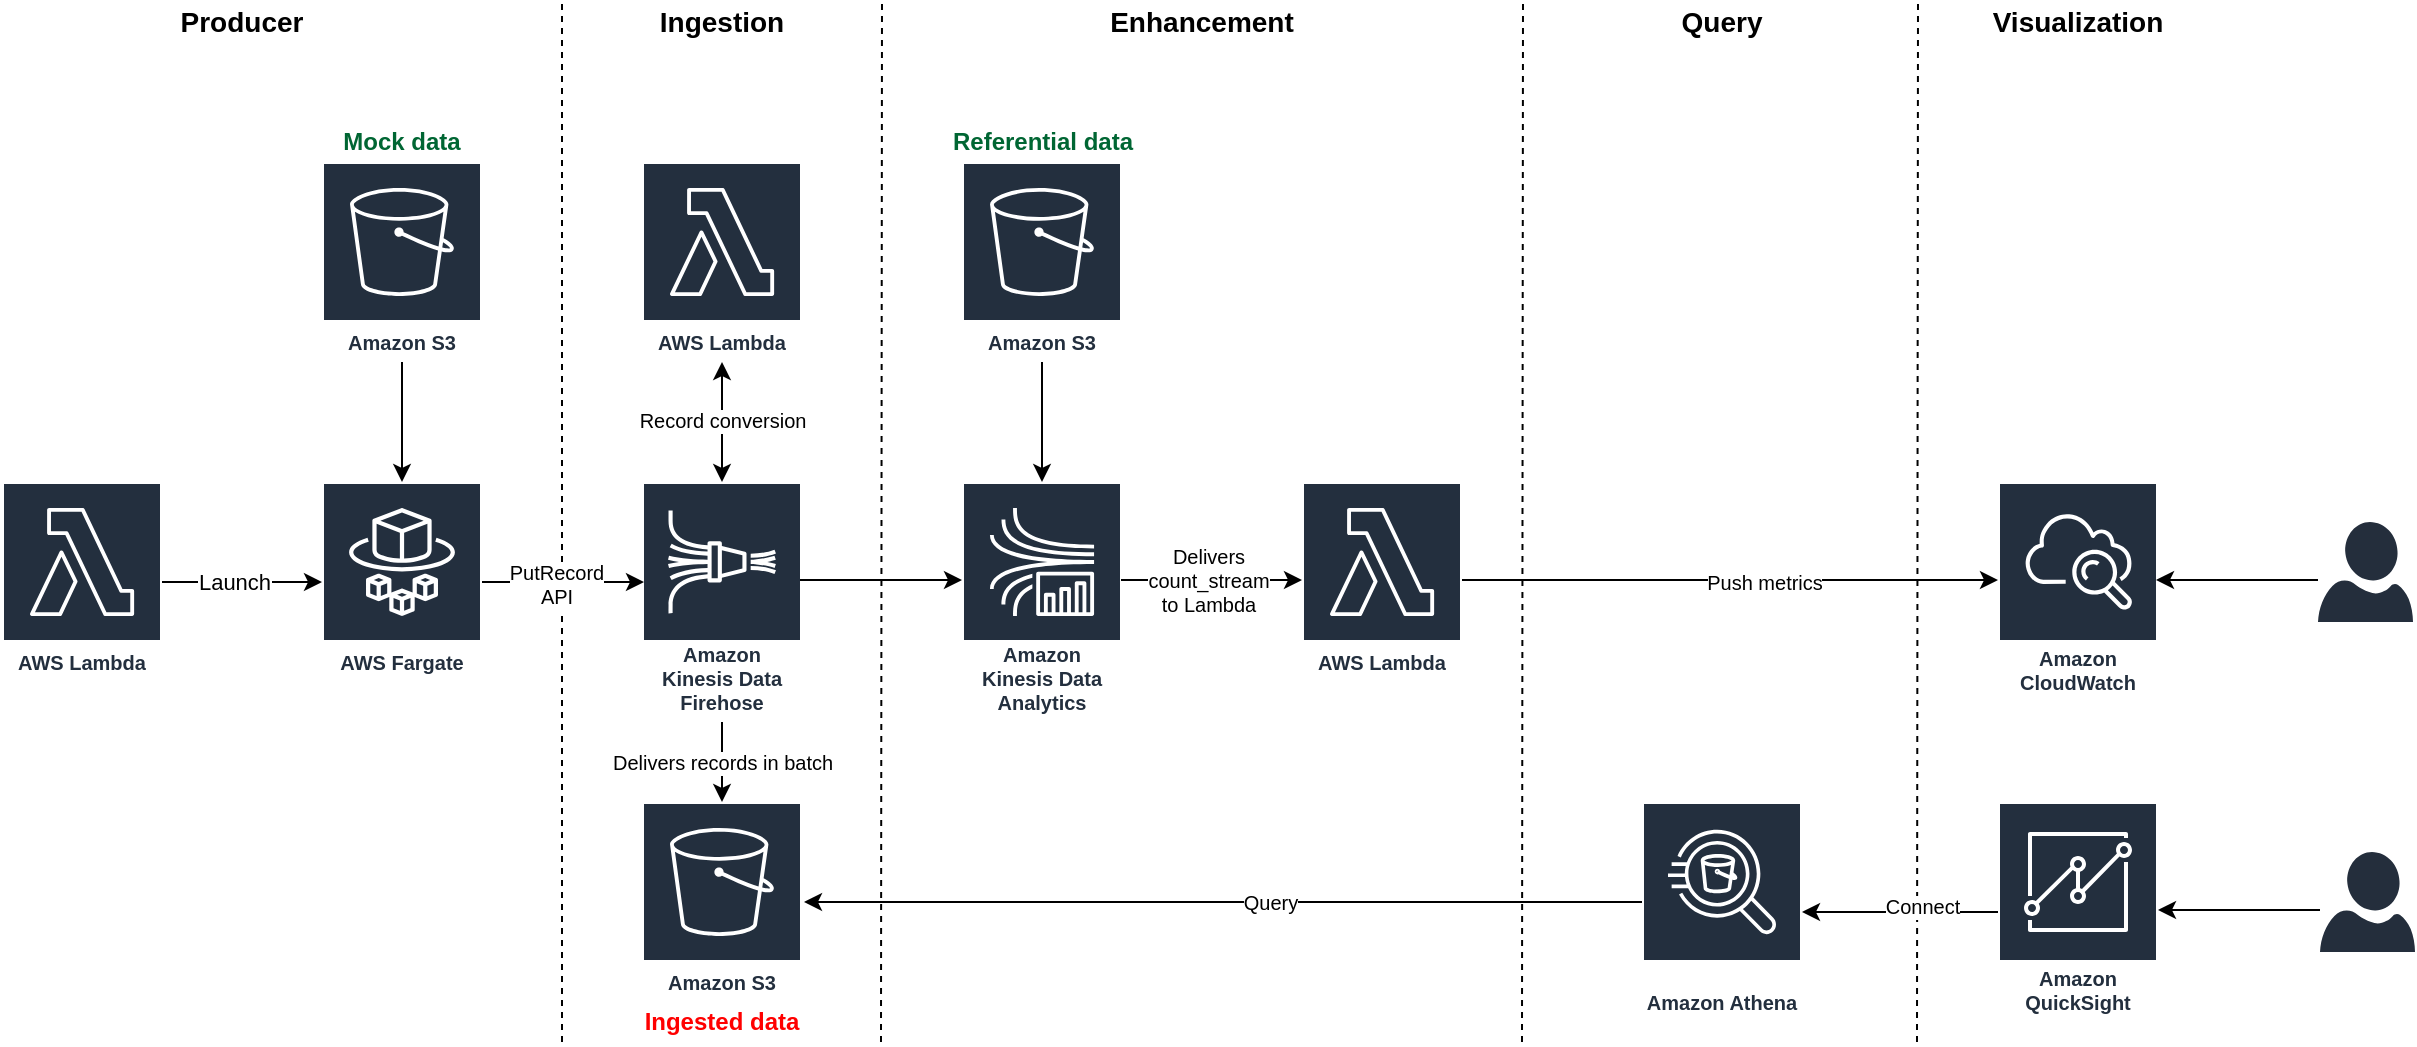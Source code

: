 <mxfile version="13.0.9">
    <diagram id="6sVTqIIMmBvJBbsJBnvj" name="Page-1">
        <mxGraphModel dx="728" dy="546" grid="1" gridSize="10" guides="1" tooltips="1" connect="1" arrows="1" fold="1" page="1" pageScale="1" pageWidth="1654" pageHeight="1169" math="0" shadow="0">
            <root>
                <mxCell id="0"/>
                <mxCell id="1" parent="0"/>
                <mxCell id="jJt-y8aa8q2C6usr_bJB-1" value="Amazon S3" style="outlineConnect=0;fontColor=#232F3E;gradientColor=none;strokeColor=#ffffff;fillColor=#232F3E;dashed=0;verticalLabelPosition=middle;verticalAlign=bottom;align=center;html=1;whiteSpace=wrap;fontSize=10;fontStyle=1;spacing=3;shape=mxgraph.aws4.productIcon;prIcon=mxgraph.aws4.s3;" parent="1" vertex="1">
                    <mxGeometry x="180" y="110" width="80" height="100" as="geometry"/>
                </mxCell>
                <mxCell id="jJt-y8aa8q2C6usr_bJB-2" value="AWS Fargate" style="outlineConnect=0;fontColor=#232F3E;gradientColor=none;strokeColor=#ffffff;fillColor=#232F3E;dashed=0;verticalLabelPosition=middle;verticalAlign=bottom;align=center;html=1;whiteSpace=wrap;fontSize=10;fontStyle=1;spacing=3;shape=mxgraph.aws4.productIcon;prIcon=mxgraph.aws4.fargate;" parent="1" vertex="1">
                    <mxGeometry x="180" y="270" width="80" height="100" as="geometry"/>
                </mxCell>
                <mxCell id="jJt-y8aa8q2C6usr_bJB-3" value="AWS Lambda" style="outlineConnect=0;fontColor=#232F3E;gradientColor=none;strokeColor=#ffffff;fillColor=#232F3E;dashed=0;verticalLabelPosition=middle;verticalAlign=bottom;align=center;html=1;whiteSpace=wrap;fontSize=10;fontStyle=1;spacing=3;shape=mxgraph.aws4.productIcon;prIcon=mxgraph.aws4.lambda;" parent="1" vertex="1">
                    <mxGeometry x="20" y="270" width="80" height="100" as="geometry"/>
                </mxCell>
                <mxCell id="jJt-y8aa8q2C6usr_bJB-4" value="Amazon Kinesis Data Firehose" style="outlineConnect=0;fontColor=#232F3E;gradientColor=none;strokeColor=#ffffff;fillColor=#232F3E;dashed=0;verticalLabelPosition=middle;verticalAlign=bottom;align=center;html=1;whiteSpace=wrap;fontSize=10;fontStyle=1;spacing=3;shape=mxgraph.aws4.productIcon;prIcon=mxgraph.aws4.kinesis_data_firehose;" parent="1" vertex="1">
                    <mxGeometry x="340" y="270" width="80" height="120" as="geometry"/>
                </mxCell>
                <mxCell id="jJt-y8aa8q2C6usr_bJB-5" value="Amazon Kinesis Data Analytics" style="outlineConnect=0;fontColor=#232F3E;gradientColor=none;strokeColor=#ffffff;fillColor=#232F3E;dashed=0;verticalLabelPosition=middle;verticalAlign=bottom;align=center;html=1;whiteSpace=wrap;fontSize=10;fontStyle=1;spacing=3;shape=mxgraph.aws4.productIcon;prIcon=mxgraph.aws4.kinesis_data_analytics;" parent="1" vertex="1">
                    <mxGeometry x="500" y="270" width="80" height="120" as="geometry"/>
                </mxCell>
                <mxCell id="jJt-y8aa8q2C6usr_bJB-6" value="Amazon S3" style="outlineConnect=0;fontColor=#232F3E;gradientColor=none;strokeColor=#ffffff;fillColor=#232F3E;dashed=0;verticalLabelPosition=middle;verticalAlign=bottom;align=center;html=1;whiteSpace=wrap;fontSize=10;fontStyle=1;spacing=3;shape=mxgraph.aws4.productIcon;prIcon=mxgraph.aws4.s3;" parent="1" vertex="1">
                    <mxGeometry x="340" y="430" width="80" height="100" as="geometry"/>
                </mxCell>
                <mxCell id="jJt-y8aa8q2C6usr_bJB-7" value="Amazon S3" style="outlineConnect=0;fontColor=#232F3E;gradientColor=none;strokeColor=#ffffff;fillColor=#232F3E;dashed=0;verticalLabelPosition=middle;verticalAlign=bottom;align=center;html=1;whiteSpace=wrap;fontSize=10;fontStyle=1;spacing=3;shape=mxgraph.aws4.productIcon;prIcon=mxgraph.aws4.s3;" parent="1" vertex="1">
                    <mxGeometry x="500" y="110" width="80" height="100" as="geometry"/>
                </mxCell>
                <mxCell id="7" value="" style="edgeStyle=orthogonalEdgeStyle;rounded=0;orthogonalLoop=1;jettySize=auto;html=1;startArrow=classic;startFill=1;" edge="1" parent="1" source="jJt-y8aa8q2C6usr_bJB-8" target="jJt-y8aa8q2C6usr_bJB-4">
                    <mxGeometry relative="1" as="geometry"/>
                </mxCell>
                <mxCell id="8" value="Record conversion" style="edgeLabel;html=1;align=center;verticalAlign=middle;resizable=0;points=[];fontSize=10;labelBackgroundColor=#FFFFFF;fontColor=#000000;" vertex="1" connectable="0" parent="7">
                    <mxGeometry x="-0.033" relative="1" as="geometry">
                        <mxPoint as="offset"/>
                    </mxGeometry>
                </mxCell>
                <mxCell id="jJt-y8aa8q2C6usr_bJB-8" value="AWS Lambda" style="outlineConnect=0;fontColor=#232F3E;gradientColor=none;strokeColor=#ffffff;fillColor=#232F3E;dashed=0;verticalLabelPosition=middle;verticalAlign=bottom;align=center;html=1;whiteSpace=wrap;fontSize=10;fontStyle=1;spacing=3;shape=mxgraph.aws4.productIcon;prIcon=mxgraph.aws4.lambda;" parent="1" vertex="1">
                    <mxGeometry x="340" y="110" width="80" height="100" as="geometry"/>
                </mxCell>
                <mxCell id="jJt-y8aa8q2C6usr_bJB-9" value="Amazon CloudWatch" style="outlineConnect=0;fontColor=#232F3E;gradientColor=none;strokeColor=#ffffff;fillColor=#232F3E;dashed=0;verticalLabelPosition=middle;verticalAlign=bottom;align=center;html=1;whiteSpace=wrap;fontSize=10;fontStyle=1;spacing=3;shape=mxgraph.aws4.productIcon;prIcon=mxgraph.aws4.cloudwatch;" parent="1" vertex="1">
                    <mxGeometry x="1018" y="270" width="80" height="110" as="geometry"/>
                </mxCell>
                <mxCell id="jJt-y8aa8q2C6usr_bJB-10" value="Amazon QuickSight" style="outlineConnect=0;fontColor=#232F3E;gradientColor=none;strokeColor=#ffffff;fillColor=#232F3E;dashed=0;verticalLabelPosition=middle;verticalAlign=bottom;align=center;html=1;whiteSpace=wrap;fontSize=10;fontStyle=1;spacing=3;shape=mxgraph.aws4.productIcon;prIcon=mxgraph.aws4.quicksight;" parent="1" vertex="1">
                    <mxGeometry x="1018" y="430" width="80" height="110" as="geometry"/>
                </mxCell>
                <mxCell id="jJt-y8aa8q2C6usr_bJB-11" value="" style="endArrow=none;dashed=1;html=1;" parent="1" edge="1">
                    <mxGeometry width="50" height="50" relative="1" as="geometry">
                        <mxPoint x="300" y="550" as="sourcePoint"/>
                        <mxPoint x="300" y="30" as="targetPoint"/>
                    </mxGeometry>
                </mxCell>
                <mxCell id="jJt-y8aa8q2C6usr_bJB-12" value="" style="endArrow=none;dashed=1;html=1;" parent="1" edge="1">
                    <mxGeometry width="50" height="50" relative="1" as="geometry">
                        <mxPoint x="459.5" y="550" as="sourcePoint"/>
                        <mxPoint x="460" y="30" as="targetPoint"/>
                    </mxGeometry>
                </mxCell>
                <mxCell id="jJt-y8aa8q2C6usr_bJB-13" value="" style="endArrow=none;dashed=1;html=1;" parent="1" edge="1">
                    <mxGeometry width="50" height="50" relative="1" as="geometry">
                        <mxPoint x="977.5" y="550" as="sourcePoint"/>
                        <mxPoint x="978" y="30" as="targetPoint"/>
                    </mxGeometry>
                </mxCell>
                <mxCell id="jJt-y8aa8q2C6usr_bJB-14" value="Producer" style="text;html=1;strokeColor=none;fillColor=none;align=center;verticalAlign=middle;whiteSpace=wrap;rounded=0;fontSize=14;fontStyle=1" parent="1" vertex="1">
                    <mxGeometry x="120" y="30" width="40" height="20" as="geometry"/>
                </mxCell>
                <mxCell id="jJt-y8aa8q2C6usr_bJB-15" value="Ingestion" style="text;html=1;strokeColor=none;fillColor=none;align=center;verticalAlign=middle;whiteSpace=wrap;rounded=0;fontSize=14;fontStyle=1" parent="1" vertex="1">
                    <mxGeometry x="360" y="30" width="40" height="20" as="geometry"/>
                </mxCell>
                <mxCell id="jJt-y8aa8q2C6usr_bJB-16" value="Enhancement" style="text;html=1;strokeColor=none;fillColor=none;align=center;verticalAlign=middle;whiteSpace=wrap;rounded=0;fontSize=14;fontStyle=1" parent="1" vertex="1">
                    <mxGeometry x="600" y="30" width="40" height="20" as="geometry"/>
                </mxCell>
                <mxCell id="jJt-y8aa8q2C6usr_bJB-17" value="Visualization" style="text;html=1;strokeColor=none;fillColor=none;align=center;verticalAlign=middle;whiteSpace=wrap;rounded=0;fontSize=14;fontStyle=1" parent="1" vertex="1">
                    <mxGeometry x="1038" y="30" width="40" height="20" as="geometry"/>
                </mxCell>
                <mxCell id="jJt-y8aa8q2C6usr_bJB-18" value="" style="endArrow=classic;html=1;" parent="1" source="jJt-y8aa8q2C6usr_bJB-3" target="jJt-y8aa8q2C6usr_bJB-2" edge="1">
                    <mxGeometry width="50" height="50" relative="1" as="geometry">
                        <mxPoint x="20" y="620" as="sourcePoint"/>
                        <mxPoint x="70" y="570" as="targetPoint"/>
                    </mxGeometry>
                </mxCell>
                <mxCell id="9" value="Launch" style="edgeLabel;html=1;align=center;verticalAlign=middle;resizable=0;points=[];" vertex="1" connectable="0" parent="jJt-y8aa8q2C6usr_bJB-18">
                    <mxGeometry x="-0.1" y="-4" relative="1" as="geometry">
                        <mxPoint y="-4" as="offset"/>
                    </mxGeometry>
                </mxCell>
                <mxCell id="jJt-y8aa8q2C6usr_bJB-19" value="" style="endArrow=classic;html=1;" parent="1" source="jJt-y8aa8q2C6usr_bJB-2" edge="1">
                    <mxGeometry width="50" height="50" relative="1" as="geometry">
                        <mxPoint x="110" y="330" as="sourcePoint"/>
                        <mxPoint x="341" y="320" as="targetPoint"/>
                    </mxGeometry>
                </mxCell>
                <mxCell id="jJt-y8aa8q2C6usr_bJB-39" value="&lt;font style=&quot;font-size: 10px;&quot;&gt;PutRecord&lt;br style=&quot;font-size: 10px;&quot;&gt;API&lt;br style=&quot;font-size: 10px;&quot;&gt;&lt;/font&gt;" style="text;html=1;resizable=0;points=[];align=center;verticalAlign=middle;labelBackgroundColor=#FFFFFF;fontColor=#000000;fontSize=10;" parent="jJt-y8aa8q2C6usr_bJB-19" vertex="1" connectable="0">
                    <mxGeometry x="-0.086" y="-1" relative="1" as="geometry">
                        <mxPoint as="offset"/>
                    </mxGeometry>
                </mxCell>
                <mxCell id="jJt-y8aa8q2C6usr_bJB-20" value="" style="endArrow=classic;html=1;" parent="1" edge="1">
                    <mxGeometry width="50" height="50" relative="1" as="geometry">
                        <mxPoint x="419" y="319" as="sourcePoint"/>
                        <mxPoint x="500" y="319" as="targetPoint"/>
                    </mxGeometry>
                </mxCell>
                <mxCell id="jJt-y8aa8q2C6usr_bJB-21" value="" style="endArrow=classic;html=1;" parent="1" edge="1">
                    <mxGeometry width="50" height="50" relative="1" as="geometry">
                        <mxPoint x="579.5" y="319" as="sourcePoint"/>
                        <mxPoint x="670" y="319" as="targetPoint"/>
                    </mxGeometry>
                </mxCell>
                <mxCell id="jJt-y8aa8q2C6usr_bJB-40" value="&lt;font color=&quot;#000000&quot; style=&quot;font-size: 10px;&quot;&gt;Delivers&lt;br style=&quot;font-size: 10px;&quot;&gt;count_stream&lt;br style=&quot;font-size: 10px;&quot;&gt;to Lambda&lt;br style=&quot;font-size: 10px;&quot;&gt;&lt;/font&gt;" style="text;html=1;resizable=0;points=[];align=center;verticalAlign=middle;labelBackgroundColor=#ffffff;fontColor=#ff0000;fontSize=10;" parent="jJt-y8aa8q2C6usr_bJB-21" vertex="1" connectable="0">
                    <mxGeometry x="-0.074" relative="1" as="geometry">
                        <mxPoint x="1" as="offset"/>
                    </mxGeometry>
                </mxCell>
                <mxCell id="jJt-y8aa8q2C6usr_bJB-22" value="" style="endArrow=classic;html=1;" parent="1" edge="1">
                    <mxGeometry width="50" height="50" relative="1" as="geometry">
                        <mxPoint x="749" y="319" as="sourcePoint"/>
                        <mxPoint x="1018" y="319" as="targetPoint"/>
                    </mxGeometry>
                </mxCell>
                <mxCell id="jJt-y8aa8q2C6usr_bJB-41" value="&lt;font color=&quot;#000000&quot;&gt;Push metrics&lt;br&gt;&lt;/font&gt;" style="text;html=1;resizable=0;points=[];align=center;verticalAlign=middle;labelBackgroundColor=#ffffff;fontSize=10;fontColor=#ff0000;" parent="jJt-y8aa8q2C6usr_bJB-22" vertex="1" connectable="0">
                    <mxGeometry x="-0.185" y="2" relative="1" as="geometry">
                        <mxPoint x="42" y="3" as="offset"/>
                    </mxGeometry>
                </mxCell>
                <mxCell id="jJt-y8aa8q2C6usr_bJB-23" value="" style="endArrow=classic;html=1;" parent="1" source="jJt-y8aa8q2C6usr_bJB-7" target="jJt-y8aa8q2C6usr_bJB-5" edge="1">
                    <mxGeometry width="50" height="50" relative="1" as="geometry">
                        <mxPoint x="589.5" y="329" as="sourcePoint"/>
                        <mxPoint x="670.5" y="329" as="targetPoint"/>
                    </mxGeometry>
                </mxCell>
                <mxCell id="jJt-y8aa8q2C6usr_bJB-24" value="" style="endArrow=classic;html=1;" parent="1" source="jJt-y8aa8q2C6usr_bJB-4" target="jJt-y8aa8q2C6usr_bJB-6" edge="1">
                    <mxGeometry width="50" height="50" relative="1" as="geometry">
                        <mxPoint x="550" y="280" as="sourcePoint"/>
                        <mxPoint x="550" y="220" as="targetPoint"/>
                    </mxGeometry>
                </mxCell>
                <mxCell id="jJt-y8aa8q2C6usr_bJB-37" value="&lt;font style=&quot;font-size: 10px;&quot;&gt;Delivers records in batch&lt;/font&gt;" style="text;html=1;resizable=0;points=[];align=center;verticalAlign=middle;labelBackgroundColor=#FFFFFF;fontColor=#000000;fontSize=10;" parent="jJt-y8aa8q2C6usr_bJB-24" vertex="1" connectable="0">
                    <mxGeometry y="4" relative="1" as="geometry">
                        <mxPoint x="-4" as="offset"/>
                    </mxGeometry>
                </mxCell>
                <mxCell id="jJt-y8aa8q2C6usr_bJB-25" value="" style="endArrow=classic;html=1;" parent="1" source="jJt-y8aa8q2C6usr_bJB-1" target="jJt-y8aa8q2C6usr_bJB-2" edge="1">
                    <mxGeometry width="50" height="50" relative="1" as="geometry">
                        <mxPoint x="560" y="230" as="sourcePoint"/>
                        <mxPoint x="560" y="290" as="targetPoint"/>
                    </mxGeometry>
                </mxCell>
                <mxCell id="jJt-y8aa8q2C6usr_bJB-26" value="" style="endArrow=classic;html=1;" parent="1" target="5" edge="1" source="jJt-y8aa8q2C6usr_bJB-10">
                    <mxGeometry width="50" height="50" relative="1" as="geometry">
                        <mxPoint x="822" y="480" as="sourcePoint"/>
                        <mxPoint x="1040" y="489" as="targetPoint"/>
                    </mxGeometry>
                </mxCell>
                <mxCell id="jJt-y8aa8q2C6usr_bJB-42" value="&lt;font color=&quot;#000000&quot;&gt;Connect&lt;/font&gt;" style="text;html=1;resizable=0;points=[];align=center;verticalAlign=middle;labelBackgroundColor=#ffffff;fontSize=10;fontColor=#ff0000;" parent="jJt-y8aa8q2C6usr_bJB-26" vertex="1" connectable="0">
                    <mxGeometry x="-0.219" y="-3" relative="1" as="geometry">
                        <mxPoint as="offset"/>
                    </mxGeometry>
                </mxCell>
                <mxCell id="jJt-y8aa8q2C6usr_bJB-27" value="" style="verticalLabelPosition=bottom;html=1;verticalAlign=top;align=center;strokeColor=none;fillColor=#242e3c;shape=mxgraph.azure.user;" parent="1" vertex="1">
                    <mxGeometry x="1178" y="290" width="47.5" height="50" as="geometry"/>
                </mxCell>
                <mxCell id="jJt-y8aa8q2C6usr_bJB-28" value="" style="endArrow=classic;html=1;" parent="1" edge="1">
                    <mxGeometry width="50" height="50" relative="1" as="geometry">
                        <mxPoint x="1178" y="319" as="sourcePoint"/>
                        <mxPoint x="1097" y="319" as="targetPoint"/>
                    </mxGeometry>
                </mxCell>
                <mxCell id="jJt-y8aa8q2C6usr_bJB-29" value="" style="verticalLabelPosition=bottom;html=1;verticalAlign=top;align=center;strokeColor=none;fillColor=#242e3c;shape=mxgraph.azure.user;" parent="1" vertex="1">
                    <mxGeometry x="1179" y="455" width="47.5" height="50" as="geometry"/>
                </mxCell>
                <mxCell id="jJt-y8aa8q2C6usr_bJB-30" value="" style="endArrow=classic;html=1;" parent="1" edge="1">
                    <mxGeometry width="50" height="50" relative="1" as="geometry">
                        <mxPoint x="1179" y="484" as="sourcePoint"/>
                        <mxPoint x="1098" y="484" as="targetPoint"/>
                    </mxGeometry>
                </mxCell>
                <mxCell id="jJt-y8aa8q2C6usr_bJB-32" value="&lt;b&gt;&lt;font color=&quot;#006633&quot;&gt;Mock data&lt;/font&gt;&lt;/b&gt;" style="text;html=1;strokeColor=none;fillColor=none;align=center;verticalAlign=middle;whiteSpace=wrap;rounded=0;" parent="1" vertex="1">
                    <mxGeometry x="175" y="90" width="90" height="20" as="geometry"/>
                </mxCell>
                <mxCell id="jJt-y8aa8q2C6usr_bJB-35" value="&lt;b&gt;&lt;font color=&quot;#006633&quot;&gt;Referential data&lt;/font&gt;&lt;/b&gt;" style="text;html=1;strokeColor=none;fillColor=none;align=center;verticalAlign=middle;whiteSpace=wrap;rounded=0;" parent="1" vertex="1">
                    <mxGeometry x="477.5" y="90" width="125" height="20" as="geometry"/>
                </mxCell>
                <mxCell id="jJt-y8aa8q2C6usr_bJB-36" value="&lt;b&gt;&lt;font&gt;Ingested data&lt;/font&gt;&lt;/b&gt;" style="text;html=1;strokeColor=none;fillColor=none;align=center;verticalAlign=middle;whiteSpace=wrap;rounded=0;fontColor=#ff0000;" parent="1" vertex="1">
                    <mxGeometry x="335" y="530" width="90" height="20" as="geometry"/>
                </mxCell>
                <mxCell id="3" value="" style="endArrow=none;dashed=1;html=1;" edge="1" parent="1">
                    <mxGeometry width="50" height="50" relative="1" as="geometry">
                        <mxPoint x="780" y="550" as="sourcePoint"/>
                        <mxPoint x="780.5" y="30" as="targetPoint"/>
                    </mxGeometry>
                </mxCell>
                <mxCell id="4" value="Query" style="text;html=1;strokeColor=none;fillColor=none;align=center;verticalAlign=middle;whiteSpace=wrap;rounded=0;fontSize=14;fontStyle=1" vertex="1" parent="1">
                    <mxGeometry x="860" y="30" width="40" height="20" as="geometry"/>
                </mxCell>
                <mxCell id="13" value="" style="edgeStyle=orthogonalEdgeStyle;rounded=0;orthogonalLoop=1;jettySize=auto;html=1;startArrow=none;startFill=0;fontSize=10;fontColor=#000000;" edge="1" parent="1">
                    <mxGeometry relative="1" as="geometry">
                        <mxPoint x="841" y="480" as="sourcePoint"/>
                        <mxPoint x="421" y="480" as="targetPoint"/>
                    </mxGeometry>
                </mxCell>
                <mxCell id="14" value="Query" style="edgeLabel;html=1;align=center;verticalAlign=middle;resizable=0;points=[];fontSize=10;fontColor=#000000;labelBackgroundColor=#FFFFFF;" vertex="1" connectable="0" parent="13">
                    <mxGeometry x="-0.11" y="5" relative="1" as="geometry">
                        <mxPoint y="-5" as="offset"/>
                    </mxGeometry>
                </mxCell>
                <mxCell id="5" value="Amazon Athena" style="outlineConnect=0;fontColor=#232F3E;gradientColor=none;strokeColor=#ffffff;fillColor=#232F3E;dashed=0;verticalLabelPosition=middle;verticalAlign=bottom;align=center;html=1;whiteSpace=wrap;fontSize=10;fontStyle=1;spacing=3;shape=mxgraph.aws4.productIcon;prIcon=mxgraph.aws4.athena;" vertex="1" parent="1">
                    <mxGeometry x="840" y="430" width="80" height="110" as="geometry"/>
                </mxCell>
                <mxCell id="11" value="AWS Lambda" style="outlineConnect=0;fontColor=#232F3E;gradientColor=none;strokeColor=#ffffff;fillColor=#232F3E;dashed=0;verticalLabelPosition=middle;verticalAlign=bottom;align=center;html=1;whiteSpace=wrap;fontSize=10;fontStyle=1;spacing=3;shape=mxgraph.aws4.productIcon;prIcon=mxgraph.aws4.lambda;" vertex="1" parent="1">
                    <mxGeometry x="670" y="270" width="80" height="100" as="geometry"/>
                </mxCell>
            </root>
        </mxGraphModel>
    </diagram>
</mxfile>